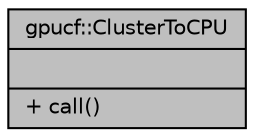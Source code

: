 digraph "gpucf::ClusterToCPU"
{
 // INTERACTIVE_SVG=YES
  bgcolor="transparent";
  edge [fontname="Helvetica",fontsize="10",labelfontname="Helvetica",labelfontsize="10"];
  node [fontname="Helvetica",fontsize="10",shape=record];
  Node1 [label="{gpucf::ClusterToCPU\n||+ call()\l}",height=0.2,width=0.4,color="black", fillcolor="grey75", style="filled", fontcolor="black"];
}
